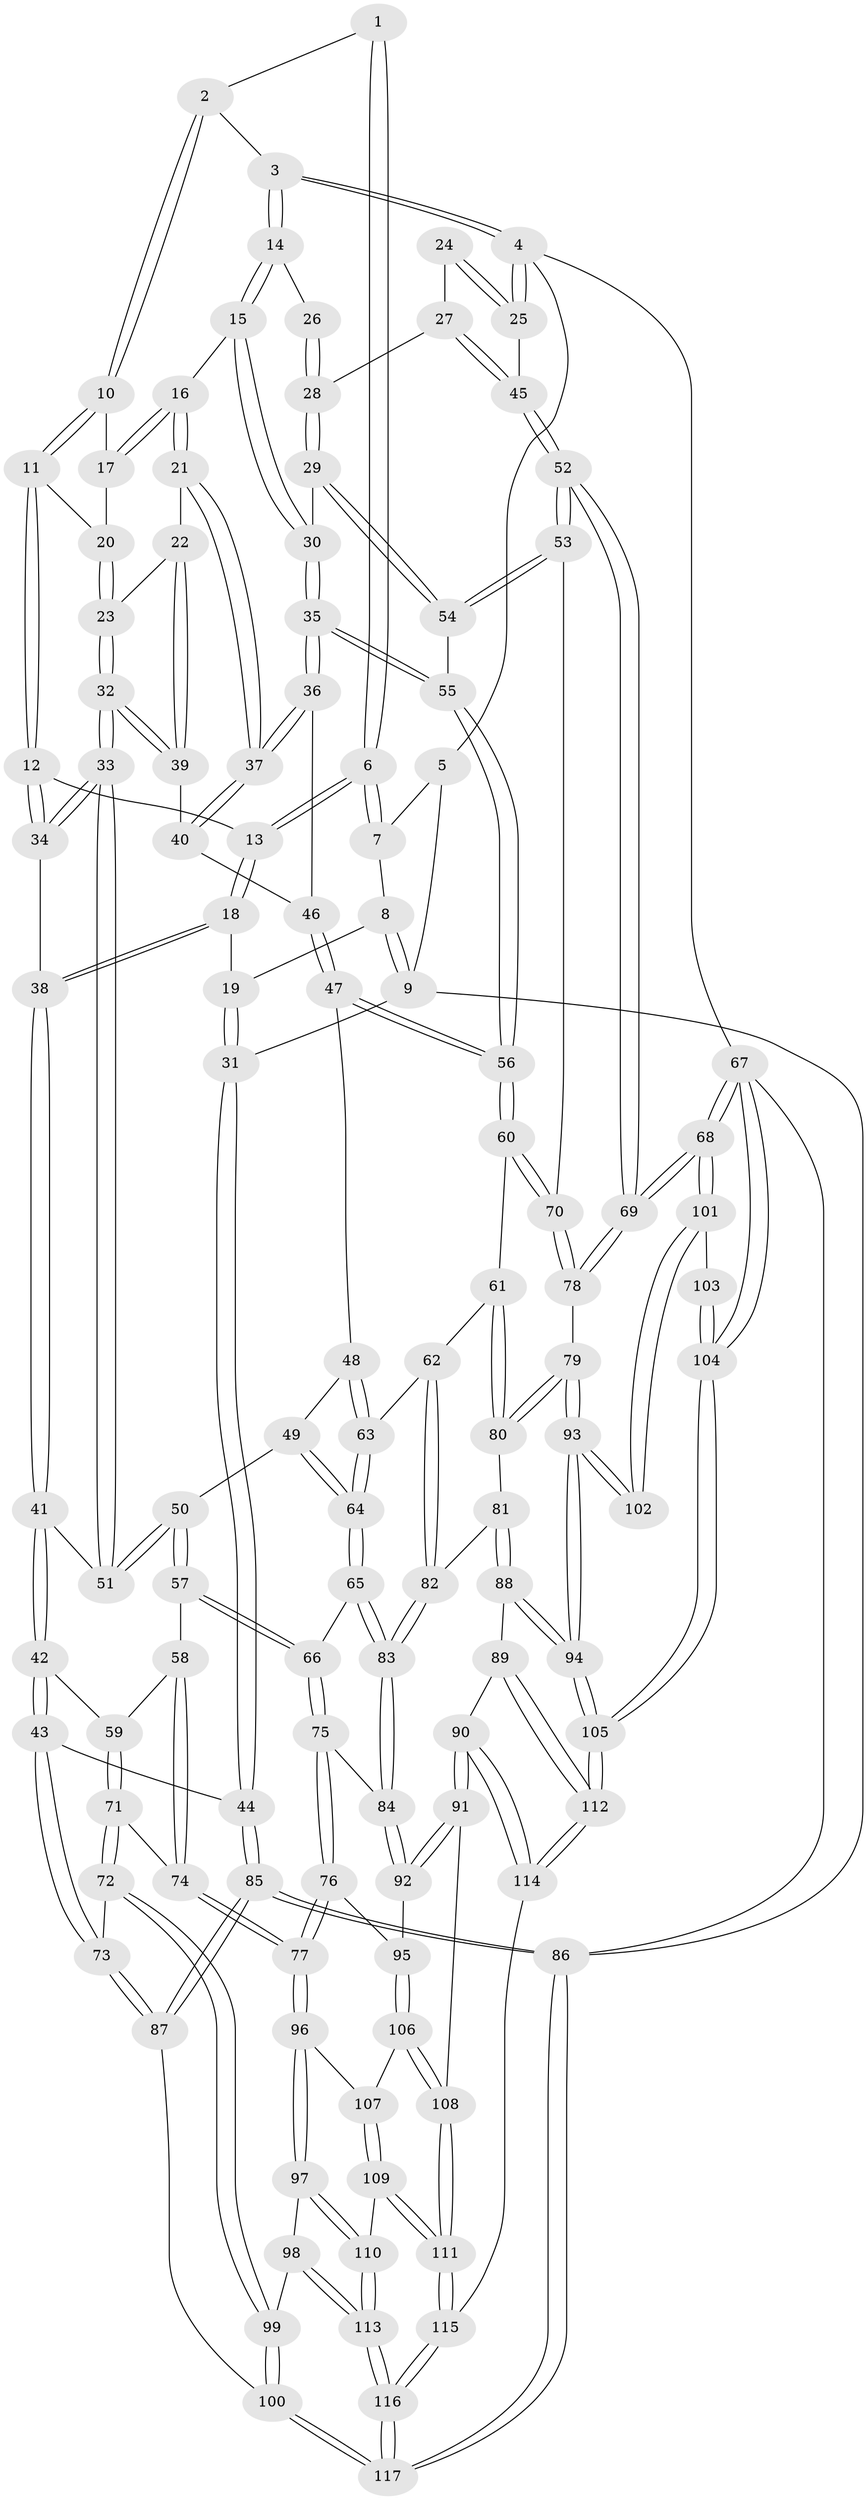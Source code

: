 // coarse degree distribution, {2: 0.13414634146341464, 3: 0.7195121951219512, 4: 0.08536585365853659, 5: 0.06097560975609756}
// Generated by graph-tools (version 1.1) at 2025/54/03/04/25 22:54:24]
// undirected, 117 vertices, 289 edges
graph export_dot {
  node [color=gray90,style=filled];
  1 [pos="+0.3191019627205877+0"];
  2 [pos="+0.5072341801352147+0"];
  3 [pos="+0.6114877138386368+0"];
  4 [pos="+1+0"];
  5 [pos="+0+0"];
  6 [pos="+0.23347683505290678+0.08231705718603247"];
  7 [pos="+0.09780207738474422+0.06619900108484102"];
  8 [pos="+0.07214595349286144+0.0962620815981012"];
  9 [pos="+0+0"];
  10 [pos="+0.504458167909162+0"];
  11 [pos="+0.47793639997821213+0.12244002094695215"];
  12 [pos="+0.4694995524081484+0.13534786860416473"];
  13 [pos="+0.24541670151749284+0.17132593500600182"];
  14 [pos="+0.7710883783928789+0.12273412703101999"];
  15 [pos="+0.741425648281223+0.15894741568716608"];
  16 [pos="+0.7326000953967718+0.16354142690317594"];
  17 [pos="+0.6314404453779282+0.11250823872617585"];
  18 [pos="+0.2306668331722781+0.20750085230829834"];
  19 [pos="+0.053463874695711344+0.16662192009085328"];
  20 [pos="+0.5933056413150337+0.18063820820489357"];
  21 [pos="+0.6674336608088504+0.2218281192812949"];
  22 [pos="+0.6594243241771655+0.2223619341443649"];
  23 [pos="+0.6154759009436516+0.1980640831858206"];
  24 [pos="+0.8802026170875134+0.0927838896631257"];
  25 [pos="+1+0"];
  26 [pos="+0.7847155530835064+0.12194824699285155"];
  27 [pos="+0.9348196215440031+0.2864206662853901"];
  28 [pos="+0.9055998810428145+0.3089175404016204"];
  29 [pos="+0.8860763536581224+0.33410585849634666"];
  30 [pos="+0.7690627546342754+0.21963171898274658"];
  31 [pos="+0+0.2986691957220968"];
  32 [pos="+0.46939656699126003+0.3003402065095783"];
  33 [pos="+0.46743724465170455+0.30033464204373866"];
  34 [pos="+0.4658996823114266+0.29593807910081105"];
  35 [pos="+0.7521991443594555+0.4033217896712888"];
  36 [pos="+0.7240190327938847+0.37675737547851545"];
  37 [pos="+0.7222548142606109+0.3749900324620973"];
  38 [pos="+0.23131187332025524+0.21591328780487978"];
  39 [pos="+0.5695904060495293+0.3085183167437626"];
  40 [pos="+0.603661303881969+0.34618692557076614"];
  41 [pos="+0.1982816526986721+0.3587771084621135"];
  42 [pos="+0.16690548299790128+0.41405895625707106"];
  43 [pos="+0+0.45811841693789285"];
  44 [pos="+0+0.44794736063032115"];
  45 [pos="+1+0.1711727017502454"];
  46 [pos="+0.5827000367269513+0.4074216644752035"];
  47 [pos="+0.5675492414322022+0.4413167799821089"];
  48 [pos="+0.5346865570393877+0.4495611015442304"];
  49 [pos="+0.4732571244933241+0.44391489544691204"];
  50 [pos="+0.4612317667794759+0.44078594690736633"];
  51 [pos="+0.45506811521959806+0.33468994972365235"];
  52 [pos="+1+0.5479312737533979"];
  53 [pos="+0.9899072878628351+0.5084038468906644"];
  54 [pos="+0.8542386434518692+0.40544149748950103"];
  55 [pos="+0.7709615345220112+0.4274199861423613"];
  56 [pos="+0.7339713609706957+0.486026464757347"];
  57 [pos="+0.4015397253555486+0.5038922794366436"];
  58 [pos="+0.3590742806333838+0.5199715963471027"];
  59 [pos="+0.20296944044213494+0.44446995877201356"];
  60 [pos="+0.7275424490713441+0.5176809677897393"];
  61 [pos="+0.6816701607792803+0.5757510595500168"];
  62 [pos="+0.6432105492321071+0.5931151989648412"];
  63 [pos="+0.6188772845779692+0.598129865354796"];
  64 [pos="+0.5854925454893887+0.6145726816539614"];
  65 [pos="+0.5754877095076137+0.6220945642980602"];
  66 [pos="+0.5285211020120913+0.6322083899684181"];
  67 [pos="+1+1"];
  68 [pos="+1+0.7288588116901543"];
  69 [pos="+1+0.6922690588641938"];
  70 [pos="+0.8643859713311105+0.6426854162045967"];
  71 [pos="+0.22219016986532236+0.7148370351438678"];
  72 [pos="+0.17683630957309904+0.730524219338326"];
  73 [pos="+0.17301306587369278+0.7286614999098748"];
  74 [pos="+0.33395915863677716+0.7146692846294063"];
  75 [pos="+0.45183835095524566+0.7241392506727332"];
  76 [pos="+0.39196689334989315+0.7550000380266533"];
  77 [pos="+0.38034029411358766+0.7557705977963413"];
  78 [pos="+0.8648388359092729+0.6790690001564142"];
  79 [pos="+0.8325631346794765+0.7526499496047895"];
  80 [pos="+0.7130087367391476+0.6390961991498951"];
  81 [pos="+0.6846567310953314+0.7724693489608473"];
  82 [pos="+0.6660998319559205+0.7690374641786262"];
  83 [pos="+0.6095287558014857+0.7758307323159157"];
  84 [pos="+0.6091890373488273+0.7760827561862917"];
  85 [pos="+0+0.782102248174166"];
  86 [pos="+0+1"];
  87 [pos="+0+0.7910776896915871"];
  88 [pos="+0.7877688730775256+0.823147820619062"];
  89 [pos="+0.7122964386306132+0.8856644299799237"];
  90 [pos="+0.6453371644892638+0.9265246281591227"];
  91 [pos="+0.5857048641487776+0.8732605184546569"];
  92 [pos="+0.5806704850180664+0.8413316578590918"];
  93 [pos="+0.8291847430387679+0.7912981459293269"];
  94 [pos="+0.8066511359487232+0.8217546751350125"];
  95 [pos="+0.4728954443399219+0.8196590135199796"];
  96 [pos="+0.3722293126161184+0.790040158170862"];
  97 [pos="+0.32172479082120753+0.8654546483924789"];
  98 [pos="+0.20350562756150561+0.8885959740688174"];
  99 [pos="+0.15641246422923546+0.8757862189164808"];
  100 [pos="+0.1356579189966461+0.8951204014653311"];
  101 [pos="+1+0.7491265548100519"];
  102 [pos="+0.8897323775006672+0.7929215884978503"];
  103 [pos="+0.9562864261684114+0.8526371093933425"];
  104 [pos="+1+1"];
  105 [pos="+1+1"];
  106 [pos="+0.4952561839637299+0.9071501134905221"];
  107 [pos="+0.4170147489295984+0.8954346513190805"];
  108 [pos="+0.5103327149605958+0.924338321216754"];
  109 [pos="+0.4152253385090488+0.9191349629902512"];
  110 [pos="+0.3274165962795947+0.9720488955756184"];
  111 [pos="+0.4899202432422636+1"];
  112 [pos="+0.8158869289720846+1"];
  113 [pos="+0.3130801034809506+1"];
  114 [pos="+0.6134355749456042+1"];
  115 [pos="+0.5030571401080883+1"];
  116 [pos="+0.3237051944498689+1"];
  117 [pos="+0.017189014055340707+1"];
  1 -- 2;
  1 -- 6;
  1 -- 6;
  2 -- 3;
  2 -- 10;
  2 -- 10;
  3 -- 4;
  3 -- 4;
  3 -- 14;
  3 -- 14;
  4 -- 5;
  4 -- 25;
  4 -- 25;
  4 -- 67;
  5 -- 7;
  5 -- 9;
  6 -- 7;
  6 -- 7;
  6 -- 13;
  6 -- 13;
  7 -- 8;
  8 -- 9;
  8 -- 9;
  8 -- 19;
  9 -- 31;
  9 -- 86;
  10 -- 11;
  10 -- 11;
  10 -- 17;
  11 -- 12;
  11 -- 12;
  11 -- 20;
  12 -- 13;
  12 -- 34;
  12 -- 34;
  13 -- 18;
  13 -- 18;
  14 -- 15;
  14 -- 15;
  14 -- 26;
  15 -- 16;
  15 -- 30;
  15 -- 30;
  16 -- 17;
  16 -- 17;
  16 -- 21;
  16 -- 21;
  17 -- 20;
  18 -- 19;
  18 -- 38;
  18 -- 38;
  19 -- 31;
  19 -- 31;
  20 -- 23;
  20 -- 23;
  21 -- 22;
  21 -- 37;
  21 -- 37;
  22 -- 23;
  22 -- 39;
  22 -- 39;
  23 -- 32;
  23 -- 32;
  24 -- 25;
  24 -- 25;
  24 -- 27;
  25 -- 45;
  26 -- 28;
  26 -- 28;
  27 -- 28;
  27 -- 45;
  27 -- 45;
  28 -- 29;
  28 -- 29;
  29 -- 30;
  29 -- 54;
  29 -- 54;
  30 -- 35;
  30 -- 35;
  31 -- 44;
  31 -- 44;
  32 -- 33;
  32 -- 33;
  32 -- 39;
  32 -- 39;
  33 -- 34;
  33 -- 34;
  33 -- 51;
  33 -- 51;
  34 -- 38;
  35 -- 36;
  35 -- 36;
  35 -- 55;
  35 -- 55;
  36 -- 37;
  36 -- 37;
  36 -- 46;
  37 -- 40;
  37 -- 40;
  38 -- 41;
  38 -- 41;
  39 -- 40;
  40 -- 46;
  41 -- 42;
  41 -- 42;
  41 -- 51;
  42 -- 43;
  42 -- 43;
  42 -- 59;
  43 -- 44;
  43 -- 73;
  43 -- 73;
  44 -- 85;
  44 -- 85;
  45 -- 52;
  45 -- 52;
  46 -- 47;
  46 -- 47;
  47 -- 48;
  47 -- 56;
  47 -- 56;
  48 -- 49;
  48 -- 63;
  48 -- 63;
  49 -- 50;
  49 -- 64;
  49 -- 64;
  50 -- 51;
  50 -- 51;
  50 -- 57;
  50 -- 57;
  52 -- 53;
  52 -- 53;
  52 -- 69;
  52 -- 69;
  53 -- 54;
  53 -- 54;
  53 -- 70;
  54 -- 55;
  55 -- 56;
  55 -- 56;
  56 -- 60;
  56 -- 60;
  57 -- 58;
  57 -- 66;
  57 -- 66;
  58 -- 59;
  58 -- 74;
  58 -- 74;
  59 -- 71;
  59 -- 71;
  60 -- 61;
  60 -- 70;
  60 -- 70;
  61 -- 62;
  61 -- 80;
  61 -- 80;
  62 -- 63;
  62 -- 82;
  62 -- 82;
  63 -- 64;
  63 -- 64;
  64 -- 65;
  64 -- 65;
  65 -- 66;
  65 -- 83;
  65 -- 83;
  66 -- 75;
  66 -- 75;
  67 -- 68;
  67 -- 68;
  67 -- 104;
  67 -- 104;
  67 -- 86;
  68 -- 69;
  68 -- 69;
  68 -- 101;
  68 -- 101;
  69 -- 78;
  69 -- 78;
  70 -- 78;
  70 -- 78;
  71 -- 72;
  71 -- 72;
  71 -- 74;
  72 -- 73;
  72 -- 99;
  72 -- 99;
  73 -- 87;
  73 -- 87;
  74 -- 77;
  74 -- 77;
  75 -- 76;
  75 -- 76;
  75 -- 84;
  76 -- 77;
  76 -- 77;
  76 -- 95;
  77 -- 96;
  77 -- 96;
  78 -- 79;
  79 -- 80;
  79 -- 80;
  79 -- 93;
  79 -- 93;
  80 -- 81;
  81 -- 82;
  81 -- 88;
  81 -- 88;
  82 -- 83;
  82 -- 83;
  83 -- 84;
  83 -- 84;
  84 -- 92;
  84 -- 92;
  85 -- 86;
  85 -- 86;
  85 -- 87;
  85 -- 87;
  86 -- 117;
  86 -- 117;
  87 -- 100;
  88 -- 89;
  88 -- 94;
  88 -- 94;
  89 -- 90;
  89 -- 112;
  89 -- 112;
  90 -- 91;
  90 -- 91;
  90 -- 114;
  90 -- 114;
  91 -- 92;
  91 -- 92;
  91 -- 108;
  92 -- 95;
  93 -- 94;
  93 -- 94;
  93 -- 102;
  93 -- 102;
  94 -- 105;
  94 -- 105;
  95 -- 106;
  95 -- 106;
  96 -- 97;
  96 -- 97;
  96 -- 107;
  97 -- 98;
  97 -- 110;
  97 -- 110;
  98 -- 99;
  98 -- 113;
  98 -- 113;
  99 -- 100;
  99 -- 100;
  100 -- 117;
  100 -- 117;
  101 -- 102;
  101 -- 102;
  101 -- 103;
  103 -- 104;
  103 -- 104;
  104 -- 105;
  104 -- 105;
  105 -- 112;
  105 -- 112;
  106 -- 107;
  106 -- 108;
  106 -- 108;
  107 -- 109;
  107 -- 109;
  108 -- 111;
  108 -- 111;
  109 -- 110;
  109 -- 111;
  109 -- 111;
  110 -- 113;
  110 -- 113;
  111 -- 115;
  111 -- 115;
  112 -- 114;
  112 -- 114;
  113 -- 116;
  113 -- 116;
  114 -- 115;
  115 -- 116;
  115 -- 116;
  116 -- 117;
  116 -- 117;
}
